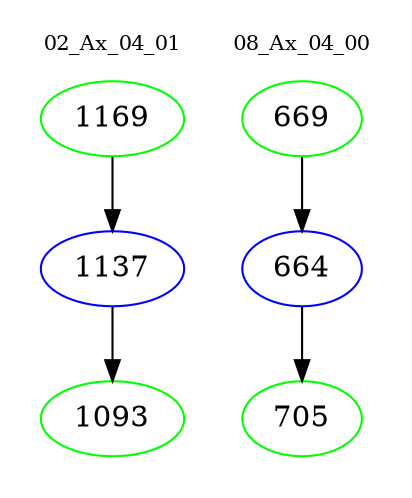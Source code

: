 digraph{
subgraph cluster_0 {
color = white
label = "02_Ax_04_01";
fontsize=10;
T0_1169 [label="1169", color="green"]
T0_1169 -> T0_1137 [color="black"]
T0_1137 [label="1137", color="blue"]
T0_1137 -> T0_1093 [color="black"]
T0_1093 [label="1093", color="green"]
}
subgraph cluster_1 {
color = white
label = "08_Ax_04_00";
fontsize=10;
T1_669 [label="669", color="green"]
T1_669 -> T1_664 [color="black"]
T1_664 [label="664", color="blue"]
T1_664 -> T1_705 [color="black"]
T1_705 [label="705", color="green"]
}
}
